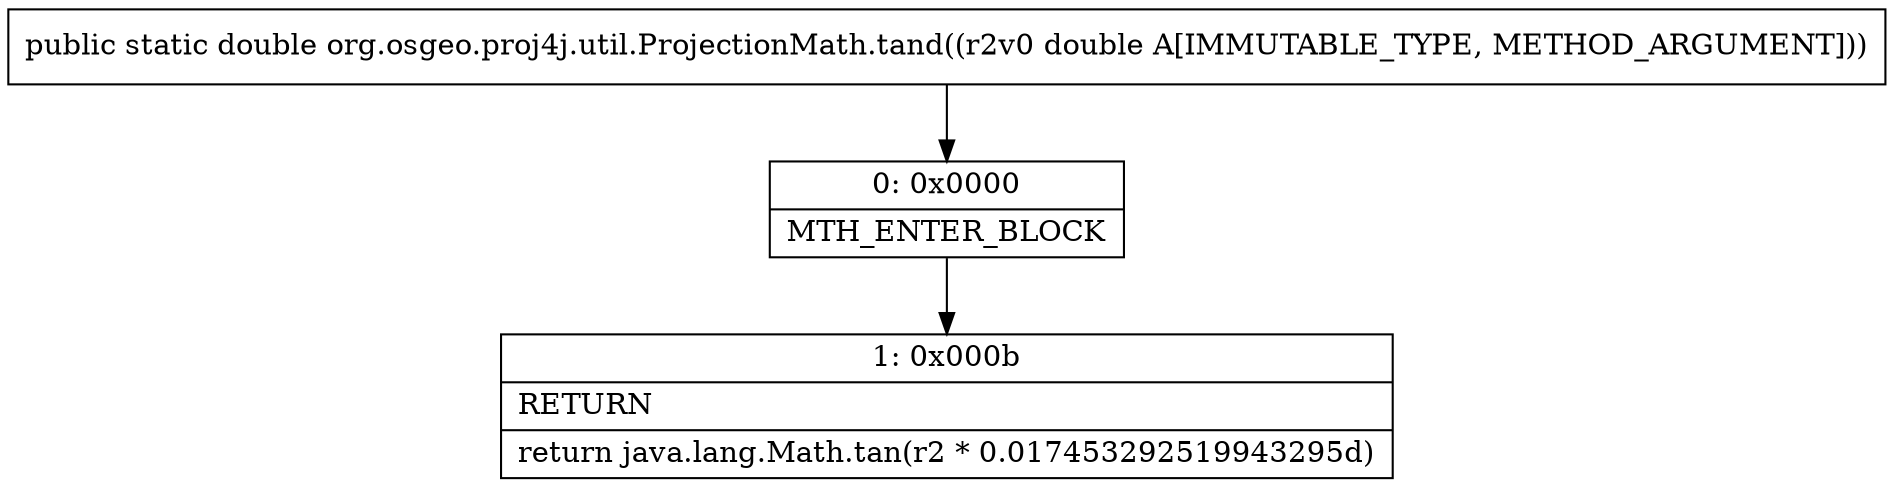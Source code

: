 digraph "CFG fororg.osgeo.proj4j.util.ProjectionMath.tand(D)D" {
Node_0 [shape=record,label="{0\:\ 0x0000|MTH_ENTER_BLOCK\l}"];
Node_1 [shape=record,label="{1\:\ 0x000b|RETURN\l|return java.lang.Math.tan(r2 * 0.017453292519943295d)\l}"];
MethodNode[shape=record,label="{public static double org.osgeo.proj4j.util.ProjectionMath.tand((r2v0 double A[IMMUTABLE_TYPE, METHOD_ARGUMENT])) }"];
MethodNode -> Node_0;
Node_0 -> Node_1;
}

